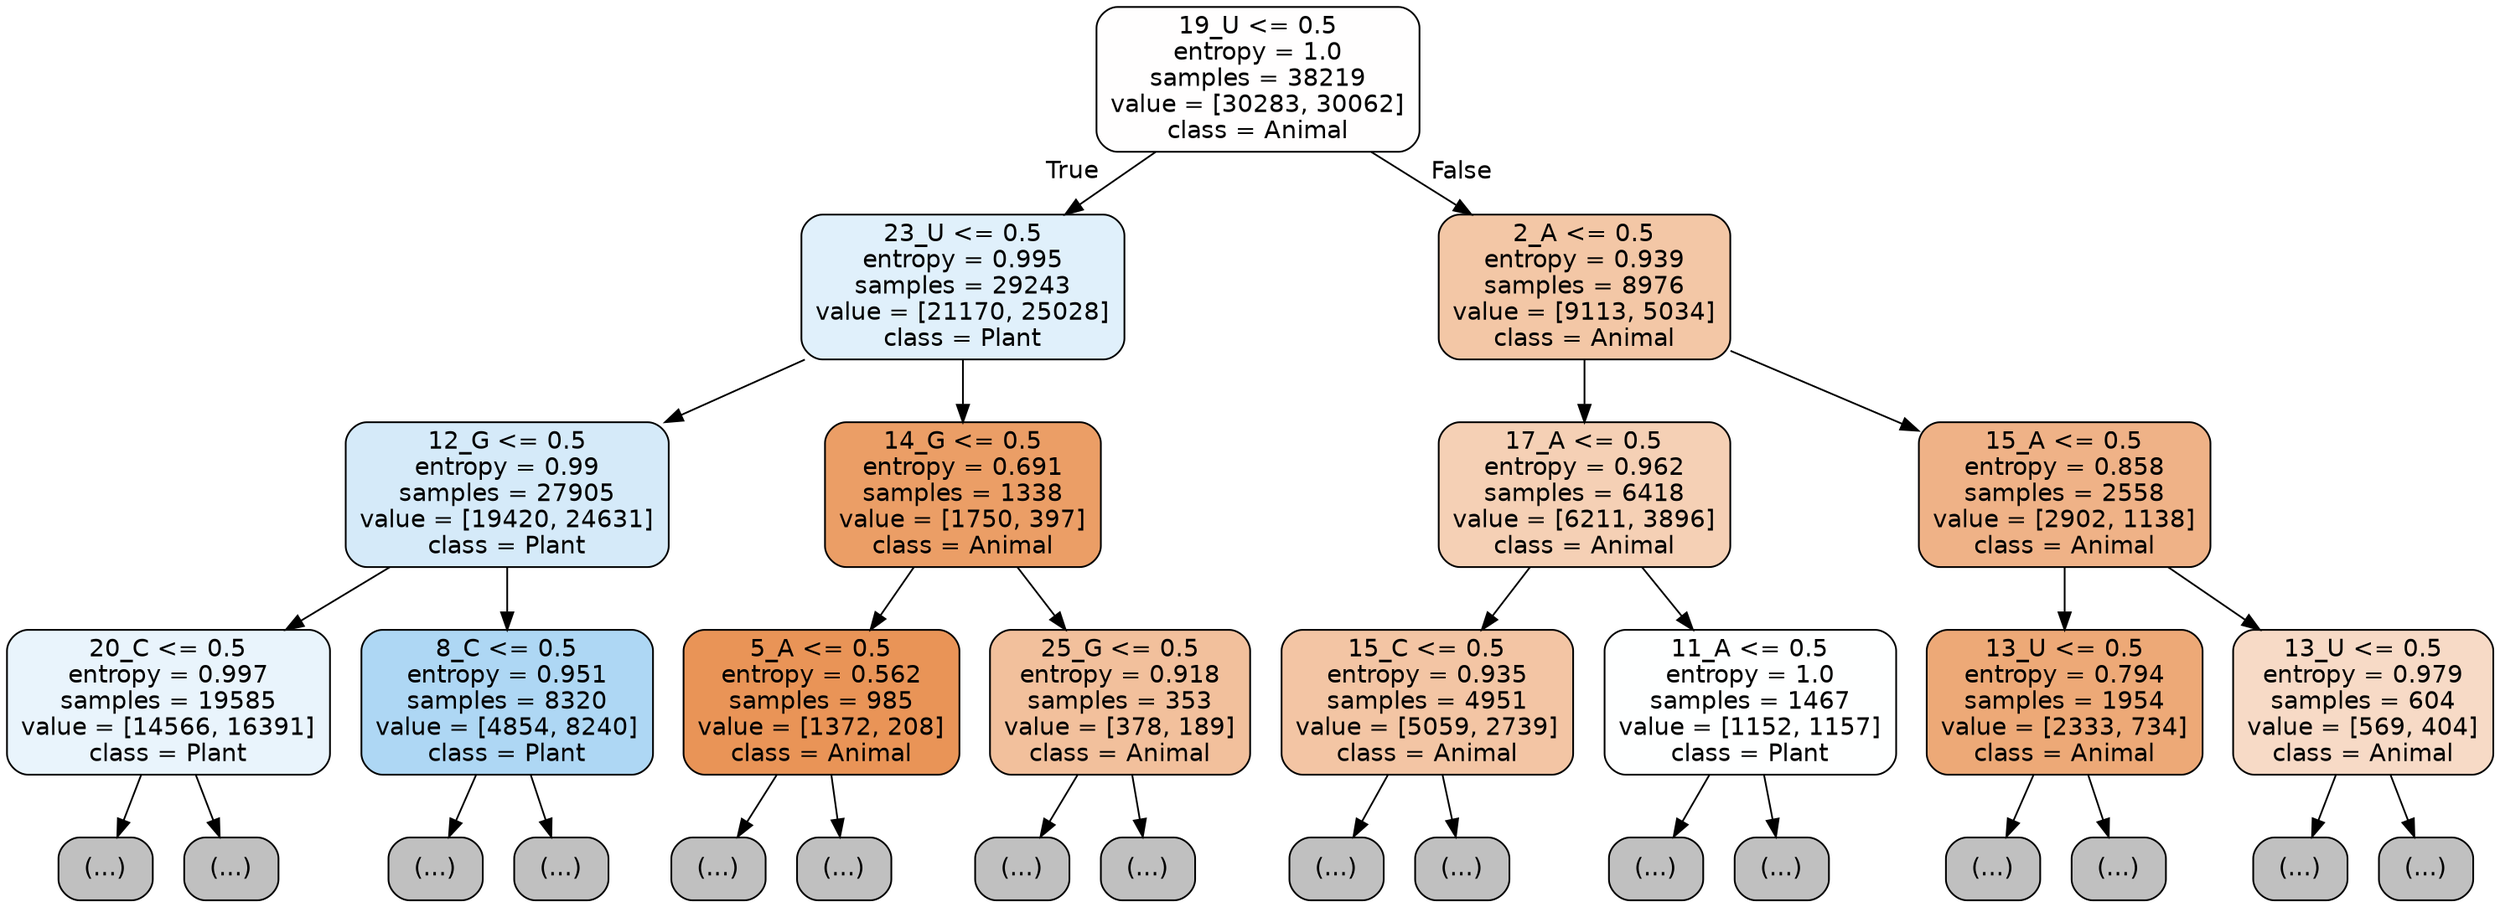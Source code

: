 digraph Tree {
node [shape=box, style="filled, rounded", color="black", fontname="helvetica"] ;
edge [fontname="helvetica"] ;
0 [label="19_U <= 0.5\nentropy = 1.0\nsamples = 38219\nvalue = [30283, 30062]\nclass = Animal", fillcolor="#fffefe"] ;
1 [label="23_U <= 0.5\nentropy = 0.995\nsamples = 29243\nvalue = [21170, 25028]\nclass = Plant", fillcolor="#e0f0fb"] ;
0 -> 1 [labeldistance=2.5, labelangle=45, headlabel="True"] ;
2 [label="12_G <= 0.5\nentropy = 0.99\nsamples = 27905\nvalue = [19420, 24631]\nclass = Plant", fillcolor="#d5eaf9"] ;
1 -> 2 ;
3 [label="20_C <= 0.5\nentropy = 0.997\nsamples = 19585\nvalue = [14566, 16391]\nclass = Plant", fillcolor="#e9f4fc"] ;
2 -> 3 ;
4 [label="(...)", fillcolor="#C0C0C0"] ;
3 -> 4 ;
6775 [label="(...)", fillcolor="#C0C0C0"] ;
3 -> 6775 ;
8870 [label="8_C <= 0.5\nentropy = 0.951\nsamples = 8320\nvalue = [4854, 8240]\nclass = Plant", fillcolor="#aed7f4"] ;
2 -> 8870 ;
8871 [label="(...)", fillcolor="#C0C0C0"] ;
8870 -> 8871 ;
11346 [label="(...)", fillcolor="#C0C0C0"] ;
8870 -> 11346 ;
12021 [label="14_G <= 0.5\nentropy = 0.691\nsamples = 1338\nvalue = [1750, 397]\nclass = Animal", fillcolor="#eb9e66"] ;
1 -> 12021 ;
12022 [label="5_A <= 0.5\nentropy = 0.562\nsamples = 985\nvalue = [1372, 208]\nclass = Animal", fillcolor="#e99457"] ;
12021 -> 12022 ;
12023 [label="(...)", fillcolor="#C0C0C0"] ;
12022 -> 12023 ;
12324 [label="(...)", fillcolor="#C0C0C0"] ;
12022 -> 12324 ;
12411 [label="25_G <= 0.5\nentropy = 0.918\nsamples = 353\nvalue = [378, 189]\nclass = Animal", fillcolor="#f2c09c"] ;
12021 -> 12411 ;
12412 [label="(...)", fillcolor="#C0C0C0"] ;
12411 -> 12412 ;
12581 [label="(...)", fillcolor="#C0C0C0"] ;
12411 -> 12581 ;
12590 [label="2_A <= 0.5\nentropy = 0.939\nsamples = 8976\nvalue = [9113, 5034]\nclass = Animal", fillcolor="#f3c7a6"] ;
0 -> 12590 [labeldistance=2.5, labelangle=-45, headlabel="False"] ;
12591 [label="17_A <= 0.5\nentropy = 0.962\nsamples = 6418\nvalue = [6211, 3896]\nclass = Animal", fillcolor="#f5d0b5"] ;
12590 -> 12591 ;
12592 [label="15_C <= 0.5\nentropy = 0.935\nsamples = 4951\nvalue = [5059, 2739]\nclass = Animal", fillcolor="#f3c5a4"] ;
12591 -> 12592 ;
12593 [label="(...)", fillcolor="#C0C0C0"] ;
12592 -> 12593 ;
14616 [label="(...)", fillcolor="#C0C0C0"] ;
12592 -> 14616 ;
15179 [label="11_A <= 0.5\nentropy = 1.0\nsamples = 1467\nvalue = [1152, 1157]\nclass = Plant", fillcolor="#feffff"] ;
12591 -> 15179 ;
15180 [label="(...)", fillcolor="#C0C0C0"] ;
15179 -> 15180 ;
15661 [label="(...)", fillcolor="#C0C0C0"] ;
15179 -> 15661 ;
15826 [label="15_A <= 0.5\nentropy = 0.858\nsamples = 2558\nvalue = [2902, 1138]\nclass = Animal", fillcolor="#efb287"] ;
12590 -> 15826 ;
15827 [label="13_U <= 0.5\nentropy = 0.794\nsamples = 1954\nvalue = [2333, 734]\nclass = Animal", fillcolor="#eda977"] ;
15826 -> 15827 ;
15828 [label="(...)", fillcolor="#C0C0C0"] ;
15827 -> 15828 ;
16435 [label="(...)", fillcolor="#C0C0C0"] ;
15827 -> 16435 ;
16716 [label="13_U <= 0.5\nentropy = 0.979\nsamples = 604\nvalue = [569, 404]\nclass = Animal", fillcolor="#f7dac6"] ;
15826 -> 16716 ;
16717 [label="(...)", fillcolor="#C0C0C0"] ;
16716 -> 16717 ;
16928 [label="(...)", fillcolor="#C0C0C0"] ;
16716 -> 16928 ;
}